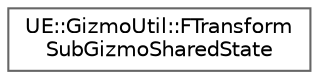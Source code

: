 digraph "Graphical Class Hierarchy"
{
 // INTERACTIVE_SVG=YES
 // LATEX_PDF_SIZE
  bgcolor="transparent";
  edge [fontname=Helvetica,fontsize=10,labelfontname=Helvetica,labelfontsize=10];
  node [fontname=Helvetica,fontsize=10,shape=box,height=0.2,width=0.4];
  rankdir="LR";
  Node0 [id="Node000000",label="UE::GizmoUtil::FTransform\lSubGizmoSharedState",height=0.2,width=0.4,color="grey40", fillcolor="white", style="filled",URL="$d9/d84/structUE_1_1GizmoUtil_1_1FTransformSubGizmoSharedState.html",tooltip="A struct to hold some objects that can be reused across multiple sub gizmos that operate on the same ..."];
}

